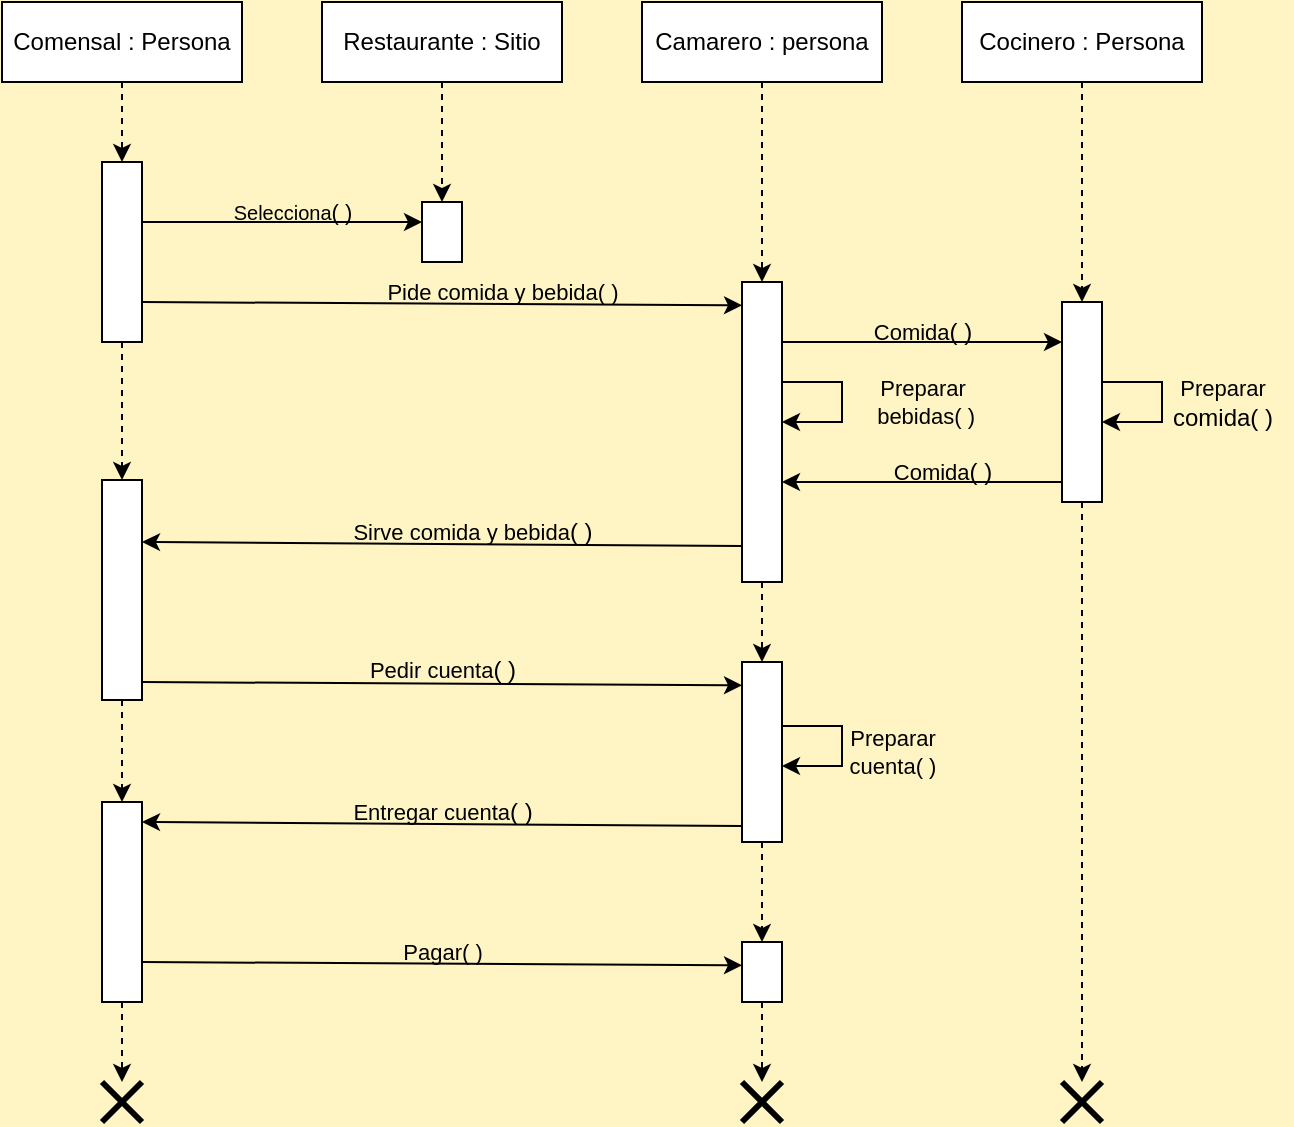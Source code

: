 <mxfile version="24.4.15" type="device">
  <diagram name="Página-1" id="CBR-pMvpNvf4DPiNlyrw">
    <mxGraphModel dx="874" dy="441" grid="1" gridSize="10" guides="1" tooltips="1" connect="1" arrows="0" fold="1" page="1" pageScale="1" pageWidth="1169" pageHeight="827" background="#FFF4C3" math="0" shadow="0">
      <root>
        <mxCell id="0" />
        <mxCell id="1" parent="0" />
        <mxCell id="OzoSG0Pu-Z7uOkjksjxz-8" style="edgeStyle=orthogonalEdgeStyle;rounded=0;orthogonalLoop=1;jettySize=auto;html=1;exitX=0.5;exitY=1;exitDx=0;exitDy=0;dashed=1;" parent="1" source="OzoSG0Pu-Z7uOkjksjxz-1" target="OzoSG0Pu-Z7uOkjksjxz-3" edge="1">
          <mxGeometry relative="1" as="geometry" />
        </mxCell>
        <mxCell id="OzoSG0Pu-Z7uOkjksjxz-1" value="Comensal : Persona" style="rounded=0;whiteSpace=wrap;html=1;" parent="1" vertex="1">
          <mxGeometry x="120" y="120" width="120" height="40" as="geometry" />
        </mxCell>
        <mxCell id="rTgTp7jWXFwOzPrvILHo-20" style="edgeStyle=orthogonalEdgeStyle;rounded=0;orthogonalLoop=1;jettySize=auto;html=1;exitX=0.5;exitY=1;exitDx=0;exitDy=0;entryX=0.5;entryY=0;entryDx=0;entryDy=0;startArrow=none;startFill=0;endArrow=classic;endFill=1;dashed=1;" parent="1" source="OzoSG0Pu-Z7uOkjksjxz-3" target="rTgTp7jWXFwOzPrvILHo-13" edge="1">
          <mxGeometry relative="1" as="geometry" />
        </mxCell>
        <mxCell id="OzoSG0Pu-Z7uOkjksjxz-3" value="" style="rounded=0;whiteSpace=wrap;html=1;" parent="1" vertex="1">
          <mxGeometry x="170" y="200" width="20" height="90" as="geometry" />
        </mxCell>
        <mxCell id="OzoSG0Pu-Z7uOkjksjxz-16" value="" style="shape=umlDestroy;whiteSpace=wrap;html=1;strokeWidth=3;targetShapes=umlLifeline;" parent="1" vertex="1">
          <mxGeometry x="170" y="660" width="20" height="20" as="geometry" />
        </mxCell>
        <mxCell id="ZeQWAFRNg3F0iEA5SLW--23" style="edgeStyle=orthogonalEdgeStyle;rounded=0;orthogonalLoop=1;jettySize=auto;html=1;exitX=0.5;exitY=1;exitDx=0;exitDy=0;dashed=1;" parent="1" source="ZeQWAFRNg3F0iEA5SLW--18" target="ZeQWAFRNg3F0iEA5SLW--19" edge="1">
          <mxGeometry relative="1" as="geometry" />
        </mxCell>
        <mxCell id="ZeQWAFRNg3F0iEA5SLW--18" value="Restaurante : Sitio" style="rounded=0;whiteSpace=wrap;html=1;" parent="1" vertex="1">
          <mxGeometry x="280" y="120" width="120" height="40" as="geometry" />
        </mxCell>
        <mxCell id="ZeQWAFRNg3F0iEA5SLW--19" value="" style="rounded=0;whiteSpace=wrap;html=1;" parent="1" vertex="1">
          <mxGeometry x="330" y="220" width="20" height="30" as="geometry" />
        </mxCell>
        <mxCell id="ZeQWAFRNg3F0iEA5SLW--21" style="rounded=0;orthogonalLoop=1;jettySize=auto;html=1;exitX=1;exitY=0.5;exitDx=0;exitDy=0;entryX=0;entryY=0.118;entryDx=0;entryDy=0;entryPerimeter=0;" parent="1" edge="1">
          <mxGeometry relative="1" as="geometry">
            <mxPoint x="190" y="270" as="sourcePoint" />
            <mxPoint x="490" y="271.67" as="targetPoint" />
          </mxGeometry>
        </mxCell>
        <mxCell id="ZeQWAFRNg3F0iEA5SLW--22" style="edgeStyle=orthogonalEdgeStyle;rounded=0;orthogonalLoop=1;jettySize=auto;html=1;exitX=1;exitY=0.5;exitDx=0;exitDy=0;entryX=0;entryY=0.25;entryDx=0;entryDy=0;" parent="1" edge="1">
          <mxGeometry relative="1" as="geometry">
            <mxPoint x="190" y="230" as="sourcePoint" />
            <mxPoint x="330" y="230" as="targetPoint" />
          </mxGeometry>
        </mxCell>
        <mxCell id="ZeQWAFRNg3F0iEA5SLW--24" value="&lt;div style=&quot;font-size: 11px;&quot;&gt;&lt;font style=&quot;font-size: 10px;&quot;&gt;Selecciona&lt;/font&gt;( )&lt;br&gt;&lt;/div&gt;" style="text;html=1;align=center;verticalAlign=middle;resizable=0;points=[];autosize=1;strokeColor=none;fillColor=none;" parent="1" vertex="1">
          <mxGeometry x="225" y="210" width="80" height="30" as="geometry" />
        </mxCell>
        <mxCell id="rTgTp7jWXFwOzPrvILHo-1" style="edgeStyle=orthogonalEdgeStyle;rounded=0;orthogonalLoop=1;jettySize=auto;html=1;exitX=0.5;exitY=1;exitDx=0;exitDy=0;entryX=0.5;entryY=0;entryDx=0;entryDy=0;dashed=1;" parent="1" source="ZeQWAFRNg3F0iEA5SLW--25" target="ZeQWAFRNg3F0iEA5SLW--27" edge="1">
          <mxGeometry relative="1" as="geometry" />
        </mxCell>
        <mxCell id="ZeQWAFRNg3F0iEA5SLW--25" value="Camarero : persona" style="rounded=0;whiteSpace=wrap;html=1;" parent="1" vertex="1">
          <mxGeometry x="440" y="120" width="120" height="40" as="geometry" />
        </mxCell>
        <mxCell id="rTgTp7jWXFwOzPrvILHo-2" style="edgeStyle=orthogonalEdgeStyle;rounded=0;orthogonalLoop=1;jettySize=auto;html=1;exitX=0.5;exitY=1;exitDx=0;exitDy=0;dashed=1;" parent="1" source="ZeQWAFRNg3F0iEA5SLW--26" target="ZeQWAFRNg3F0iEA5SLW--28" edge="1">
          <mxGeometry relative="1" as="geometry" />
        </mxCell>
        <mxCell id="ZeQWAFRNg3F0iEA5SLW--26" value="Cocinero : Persona" style="rounded=0;whiteSpace=wrap;html=1;" parent="1" vertex="1">
          <mxGeometry x="600" y="120" width="120" height="40" as="geometry" />
        </mxCell>
        <mxCell id="VrZni7_vfwEJs28V1gky-9" style="edgeStyle=orthogonalEdgeStyle;rounded=0;orthogonalLoop=1;jettySize=auto;html=1;exitX=0.5;exitY=1;exitDx=0;exitDy=0;dashed=1;" parent="1" source="ZeQWAFRNg3F0iEA5SLW--27" target="VrZni7_vfwEJs28V1gky-8" edge="1">
          <mxGeometry relative="1" as="geometry" />
        </mxCell>
        <mxCell id="ZeQWAFRNg3F0iEA5SLW--27" value="" style="rounded=0;whiteSpace=wrap;html=1;" parent="1" vertex="1">
          <mxGeometry x="490" y="260" width="20" height="150" as="geometry" />
        </mxCell>
        <mxCell id="VrZni7_vfwEJs28V1gky-16" style="edgeStyle=orthogonalEdgeStyle;rounded=0;orthogonalLoop=1;jettySize=auto;html=1;exitX=0.5;exitY=1;exitDx=0;exitDy=0;dashed=1;" parent="1" source="ZeQWAFRNg3F0iEA5SLW--28" target="VrZni7_vfwEJs28V1gky-15" edge="1">
          <mxGeometry relative="1" as="geometry" />
        </mxCell>
        <mxCell id="ZeQWAFRNg3F0iEA5SLW--28" value="" style="rounded=0;whiteSpace=wrap;html=1;" parent="1" vertex="1">
          <mxGeometry x="650" y="270" width="20" height="100" as="geometry" />
        </mxCell>
        <mxCell id="rTgTp7jWXFwOzPrvILHo-3" value="&lt;font style=&quot;font-size: 11px;&quot;&gt;Pide comida y bebida( )&lt;br&gt;&lt;/font&gt;" style="text;html=1;align=center;verticalAlign=middle;resizable=0;points=[];autosize=1;strokeColor=none;fillColor=none;" parent="1" vertex="1">
          <mxGeometry x="300" y="250" width="140" height="30" as="geometry" />
        </mxCell>
        <mxCell id="rTgTp7jWXFwOzPrvILHo-10" style="edgeStyle=orthogonalEdgeStyle;rounded=0;orthogonalLoop=1;jettySize=auto;html=1;exitX=1;exitY=0.5;exitDx=0;exitDy=0;entryX=0;entryY=0.25;entryDx=0;entryDy=0;startArrow=classic;startFill=1;endArrow=none;endFill=0;" parent="1" edge="1">
          <mxGeometry relative="1" as="geometry">
            <mxPoint x="510" y="360" as="sourcePoint" />
            <mxPoint x="650" y="360" as="targetPoint" />
          </mxGeometry>
        </mxCell>
        <mxCell id="rTgTp7jWXFwOzPrvILHo-11" value="&lt;div&gt;&lt;font style=&quot;font-size: 11px;&quot;&gt;Preparar&lt;/font&gt;&lt;/div&gt;comida( )" style="text;html=1;align=center;verticalAlign=middle;resizable=0;points=[];autosize=1;strokeColor=none;fillColor=none;" parent="1" vertex="1">
          <mxGeometry x="695" y="300" width="70" height="40" as="geometry" />
        </mxCell>
        <mxCell id="VrZni7_vfwEJs28V1gky-1" style="edgeStyle=orthogonalEdgeStyle;rounded=0;orthogonalLoop=1;jettySize=auto;html=1;exitX=0.5;exitY=1;exitDx=0;exitDy=0;dashed=1;" parent="1" source="rTgTp7jWXFwOzPrvILHo-13" target="rTgTp7jWXFwOzPrvILHo-29" edge="1">
          <mxGeometry relative="1" as="geometry" />
        </mxCell>
        <mxCell id="rTgTp7jWXFwOzPrvILHo-13" value="" style="rounded=0;whiteSpace=wrap;html=1;" parent="1" vertex="1">
          <mxGeometry x="170" y="359" width="20" height="110" as="geometry" />
        </mxCell>
        <mxCell id="rTgTp7jWXFwOzPrvILHo-15" value="&lt;font style=&quot;font-size: 11px;&quot;&gt;Sirve comida y bebida&lt;/font&gt;( )" style="text;html=1;align=center;verticalAlign=middle;resizable=0;points=[];autosize=1;strokeColor=none;fillColor=none;" parent="1" vertex="1">
          <mxGeometry x="285" y="370" width="140" height="30" as="geometry" />
        </mxCell>
        <mxCell id="rTgTp7jWXFwOzPrvILHo-16" style="edgeStyle=orthogonalEdgeStyle;rounded=0;orthogonalLoop=1;jettySize=auto;html=1;exitX=0.5;exitY=1;exitDx=0;exitDy=0;" parent="1" source="ZeQWAFRNg3F0iEA5SLW--27" target="ZeQWAFRNg3F0iEA5SLW--27" edge="1">
          <mxGeometry relative="1" as="geometry" />
        </mxCell>
        <mxCell id="rTgTp7jWXFwOzPrvILHo-18" value="&lt;font style=&quot;font-size: 11px;&quot;&gt;Comida&lt;/font&gt;( )" style="text;html=1;align=center;verticalAlign=middle;resizable=0;points=[];autosize=1;strokeColor=none;fillColor=none;" parent="1" vertex="1">
          <mxGeometry x="545" y="270" width="70" height="30" as="geometry" />
        </mxCell>
        <mxCell id="rTgTp7jWXFwOzPrvILHo-22" style="edgeStyle=orthogonalEdgeStyle;rounded=0;orthogonalLoop=1;jettySize=auto;html=1;exitX=1;exitY=0.25;exitDx=0;exitDy=0;" parent="1" edge="1">
          <mxGeometry relative="1" as="geometry">
            <mxPoint x="510" y="310" as="sourcePoint" />
            <mxPoint x="510" y="330" as="targetPoint" />
            <Array as="points">
              <mxPoint x="540" y="310" />
              <mxPoint x="540" y="330" />
            </Array>
          </mxGeometry>
        </mxCell>
        <mxCell id="rTgTp7jWXFwOzPrvILHo-23" value="&lt;div style=&quot;font-size: 11px;&quot;&gt;&lt;font style=&quot;font-size: 11px;&quot;&gt;Preparar&lt;/font&gt;&lt;/div&gt;&lt;div style=&quot;font-size: 11px;&quot;&gt;&lt;font style=&quot;font-size: 11px;&quot;&gt;&amp;nbsp;bebidas&lt;/font&gt;( )&lt;br&gt;&lt;/div&gt;" style="text;html=1;align=center;verticalAlign=middle;resizable=0;points=[];autosize=1;strokeColor=none;fillColor=none;" parent="1" vertex="1">
          <mxGeometry x="540" y="300" width="80" height="40" as="geometry" />
        </mxCell>
        <mxCell id="rTgTp7jWXFwOzPrvILHo-24" value="&lt;font style=&quot;font-size: 11px;&quot;&gt;Comida&lt;/font&gt;( )" style="text;html=1;align=center;verticalAlign=middle;resizable=0;points=[];autosize=1;strokeColor=none;fillColor=none;" parent="1" vertex="1">
          <mxGeometry x="555" y="340" width="70" height="30" as="geometry" />
        </mxCell>
        <mxCell id="rTgTp7jWXFwOzPrvILHo-27" value="&lt;font style=&quot;font-size: 11px;&quot;&gt;Pedir cuenta&lt;/font&gt;( )" style="text;html=1;align=center;verticalAlign=middle;resizable=0;points=[];autosize=1;strokeColor=none;fillColor=none;" parent="1" vertex="1">
          <mxGeometry x="290" y="439" width="100" height="30" as="geometry" />
        </mxCell>
        <mxCell id="VrZni7_vfwEJs28V1gky-4" style="edgeStyle=orthogonalEdgeStyle;rounded=0;orthogonalLoop=1;jettySize=auto;html=1;exitX=0.5;exitY=1;exitDx=0;exitDy=0;dashed=1;" parent="1" source="rTgTp7jWXFwOzPrvILHo-29" target="OzoSG0Pu-Z7uOkjksjxz-16" edge="1">
          <mxGeometry relative="1" as="geometry" />
        </mxCell>
        <mxCell id="rTgTp7jWXFwOzPrvILHo-29" value="" style="rounded=0;whiteSpace=wrap;html=1;" parent="1" vertex="1">
          <mxGeometry x="170" y="520" width="20" height="100" as="geometry" />
        </mxCell>
        <mxCell id="rTgTp7jWXFwOzPrvILHo-31" value="&lt;font style=&quot;font-size: 11px;&quot;&gt;E&lt;font style=&quot;font-size: 11px;&quot;&gt;ntre&lt;font style=&quot;font-size: 11px;&quot;&gt;gar&lt;/font&gt; cuenta&lt;/font&gt;&lt;/font&gt;( )" style="text;html=1;align=center;verticalAlign=middle;resizable=0;points=[];autosize=1;strokeColor=none;fillColor=none;" parent="1" vertex="1">
          <mxGeometry x="285" y="510" width="110" height="30" as="geometry" />
        </mxCell>
        <mxCell id="VrZni7_vfwEJs28V1gky-2" style="edgeStyle=orthogonalEdgeStyle;rounded=0;orthogonalLoop=1;jettySize=auto;html=1;exitX=1;exitY=0.25;exitDx=0;exitDy=0;" parent="1" edge="1">
          <mxGeometry relative="1" as="geometry">
            <mxPoint x="510" y="482" as="sourcePoint" />
            <mxPoint x="510" y="502" as="targetPoint" />
            <Array as="points">
              <mxPoint x="540" y="482" />
              <mxPoint x="540" y="502" />
            </Array>
          </mxGeometry>
        </mxCell>
        <mxCell id="VrZni7_vfwEJs28V1gky-3" value="&lt;div style=&quot;font-size: 11px;&quot;&gt;&lt;font style=&quot;font-size: 11px;&quot;&gt;Preparar&lt;/font&gt;&lt;/div&gt;&lt;div style=&quot;font-size: 11px;&quot;&gt;&lt;font style=&quot;font-size: 11px;&quot;&gt;cuenta&lt;font style=&quot;font-size: 11px;&quot;&gt;( )&lt;br&gt;&lt;/font&gt;&lt;/font&gt;&lt;/div&gt;" style="text;html=1;align=center;verticalAlign=middle;resizable=0;points=[];autosize=1;strokeColor=none;fillColor=none;" parent="1" vertex="1">
          <mxGeometry x="530" y="475" width="70" height="40" as="geometry" />
        </mxCell>
        <mxCell id="VrZni7_vfwEJs28V1gky-5" value="&lt;div style=&quot;font-size: 11px;&quot;&gt;&lt;font style=&quot;font-size: 11px;&quot;&gt;Pagar&lt;/font&gt;( )&lt;br&gt;&lt;/div&gt;" style="text;html=1;align=center;verticalAlign=middle;resizable=0;points=[];autosize=1;strokeColor=none;fillColor=none;" parent="1" vertex="1">
          <mxGeometry x="310" y="580" width="60" height="30" as="geometry" />
        </mxCell>
        <mxCell id="VrZni7_vfwEJs28V1gky-6" style="edgeStyle=orthogonalEdgeStyle;rounded=0;orthogonalLoop=1;jettySize=auto;html=1;exitX=1;exitY=0.25;exitDx=0;exitDy=0;" parent="1" edge="1">
          <mxGeometry relative="1" as="geometry">
            <mxPoint x="670" y="310" as="sourcePoint" />
            <mxPoint x="670" y="330" as="targetPoint" />
            <Array as="points">
              <mxPoint x="700" y="310" />
              <mxPoint x="700" y="330" />
            </Array>
          </mxGeometry>
        </mxCell>
        <mxCell id="VrZni7_vfwEJs28V1gky-7" style="rounded=0;orthogonalLoop=1;jettySize=auto;html=1;exitX=1;exitY=0.5;exitDx=0;exitDy=0;entryX=0;entryY=0.118;entryDx=0;entryDy=0;entryPerimeter=0;startArrow=classic;startFill=1;endArrow=none;endFill=0;" parent="1" edge="1">
          <mxGeometry relative="1" as="geometry">
            <mxPoint x="190" y="390" as="sourcePoint" />
            <mxPoint x="490" y="391.97" as="targetPoint" />
          </mxGeometry>
        </mxCell>
        <mxCell id="SIhxNG4nOBffZZ7wPl9s-3" style="edgeStyle=orthogonalEdgeStyle;rounded=0;orthogonalLoop=1;jettySize=auto;html=1;exitX=0.5;exitY=1;exitDx=0;exitDy=0;entryX=0.5;entryY=0;entryDx=0;entryDy=0;dashed=1;" edge="1" parent="1" source="VrZni7_vfwEJs28V1gky-8" target="SIhxNG4nOBffZZ7wPl9s-1">
          <mxGeometry relative="1" as="geometry" />
        </mxCell>
        <mxCell id="VrZni7_vfwEJs28V1gky-8" value="" style="rounded=0;whiteSpace=wrap;html=1;" parent="1" vertex="1">
          <mxGeometry x="490" y="450" width="20" height="90" as="geometry" />
        </mxCell>
        <mxCell id="VrZni7_vfwEJs28V1gky-11" style="rounded=0;orthogonalLoop=1;jettySize=auto;html=1;exitX=1;exitY=0.5;exitDx=0;exitDy=0;entryX=0;entryY=0.118;entryDx=0;entryDy=0;entryPerimeter=0;" parent="1" edge="1">
          <mxGeometry relative="1" as="geometry">
            <mxPoint x="190" y="460" as="sourcePoint" />
            <mxPoint x="490" y="461.67" as="targetPoint" />
          </mxGeometry>
        </mxCell>
        <mxCell id="VrZni7_vfwEJs28V1gky-12" style="edgeStyle=orthogonalEdgeStyle;rounded=0;orthogonalLoop=1;jettySize=auto;html=1;exitX=1;exitY=0.5;exitDx=0;exitDy=0;entryX=0;entryY=0.25;entryDx=0;entryDy=0;startArrow=none;startFill=0;endArrow=classic;endFill=1;" parent="1" edge="1">
          <mxGeometry relative="1" as="geometry">
            <mxPoint x="510" y="290" as="sourcePoint" />
            <mxPoint x="650" y="290" as="targetPoint" />
          </mxGeometry>
        </mxCell>
        <mxCell id="VrZni7_vfwEJs28V1gky-13" style="rounded=0;orthogonalLoop=1;jettySize=auto;html=1;exitX=1;exitY=0.5;exitDx=0;exitDy=0;entryX=0;entryY=0.118;entryDx=0;entryDy=0;entryPerimeter=0;startArrow=classic;startFill=1;endArrow=none;endFill=0;" parent="1" edge="1">
          <mxGeometry relative="1" as="geometry">
            <mxPoint x="190" y="530" as="sourcePoint" />
            <mxPoint x="490" y="531.97" as="targetPoint" />
          </mxGeometry>
        </mxCell>
        <mxCell id="VrZni7_vfwEJs28V1gky-14" value="" style="shape=umlDestroy;whiteSpace=wrap;html=1;strokeWidth=3;targetShapes=umlLifeline;" parent="1" vertex="1">
          <mxGeometry x="490" y="660" width="20" height="20" as="geometry" />
        </mxCell>
        <mxCell id="VrZni7_vfwEJs28V1gky-15" value="" style="shape=umlDestroy;whiteSpace=wrap;html=1;strokeWidth=3;targetShapes=umlLifeline;" parent="1" vertex="1">
          <mxGeometry x="650" y="660" width="20" height="20" as="geometry" />
        </mxCell>
        <mxCell id="SIhxNG4nOBffZZ7wPl9s-4" style="edgeStyle=orthogonalEdgeStyle;rounded=0;orthogonalLoop=1;jettySize=auto;html=1;exitX=0.5;exitY=1;exitDx=0;exitDy=0;dashed=1;" edge="1" parent="1" source="SIhxNG4nOBffZZ7wPl9s-1" target="VrZni7_vfwEJs28V1gky-14">
          <mxGeometry relative="1" as="geometry" />
        </mxCell>
        <mxCell id="SIhxNG4nOBffZZ7wPl9s-1" value="" style="rounded=0;whiteSpace=wrap;html=1;" vertex="1" parent="1">
          <mxGeometry x="490" y="590" width="20" height="30" as="geometry" />
        </mxCell>
        <mxCell id="SIhxNG4nOBffZZ7wPl9s-2" style="rounded=0;orthogonalLoop=1;jettySize=auto;html=1;exitX=1;exitY=0.5;exitDx=0;exitDy=0;entryX=0;entryY=0.118;entryDx=0;entryDy=0;entryPerimeter=0;" edge="1" parent="1">
          <mxGeometry relative="1" as="geometry">
            <mxPoint x="190" y="600" as="sourcePoint" />
            <mxPoint x="490" y="601.67" as="targetPoint" />
          </mxGeometry>
        </mxCell>
      </root>
    </mxGraphModel>
  </diagram>
</mxfile>
